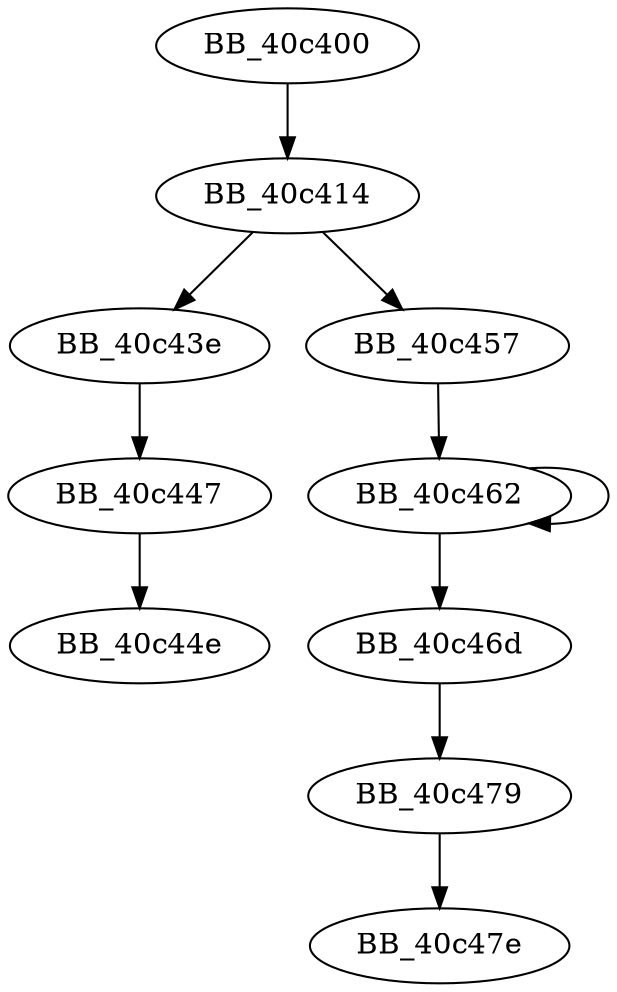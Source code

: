 DiGraph sub_40C400{
BB_40c400->BB_40c414
BB_40c414->BB_40c43e
BB_40c414->BB_40c457
BB_40c43e->BB_40c447
BB_40c447->BB_40c44e
BB_40c457->BB_40c462
BB_40c462->BB_40c462
BB_40c462->BB_40c46d
BB_40c46d->BB_40c479
BB_40c479->BB_40c47e
}
